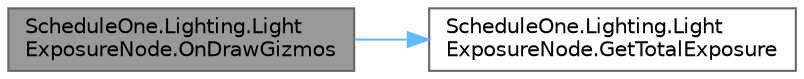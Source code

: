 digraph "ScheduleOne.Lighting.LightExposureNode.OnDrawGizmos"
{
 // LATEX_PDF_SIZE
  bgcolor="transparent";
  edge [fontname=Helvetica,fontsize=10,labelfontname=Helvetica,labelfontsize=10];
  node [fontname=Helvetica,fontsize=10,shape=box,height=0.2,width=0.4];
  rankdir="LR";
  Node1 [id="Node000001",label="ScheduleOne.Lighting.Light\lExposureNode.OnDrawGizmos",height=0.2,width=0.4,color="gray40", fillcolor="grey60", style="filled", fontcolor="black",tooltip=" "];
  Node1 -> Node2 [id="edge1_Node000001_Node000002",color="steelblue1",style="solid",tooltip=" "];
  Node2 [id="Node000002",label="ScheduleOne.Lighting.Light\lExposureNode.GetTotalExposure",height=0.2,width=0.4,color="grey40", fillcolor="white", style="filled",URL="$class_schedule_one_1_1_lighting_1_1_light_exposure_node.html#ad48a1a9a7c728974185d363c79fe31f6",tooltip=" "];
}
